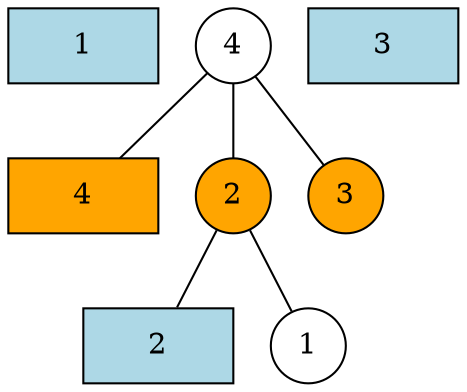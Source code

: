 graph g {
    //overlap=prism;
    //overlap_scaling=0.01;
    node[shape=rect width=1 style=filled fillcolor="lightblue"];
    ratio="compress"

    1[pos="1,0!" label="1"];
    2[pos="2,0!" label="2"];
    3[pos="3,0!" label="3"];
    4[pos="4,0!" label="4"  fillcolor="orange"];
    //5[pos="5,0!" label="5"];
    //6[pos="6,0!" label="6"];
    //7[pos="7,0!" label="7"];
    //8[pos="8,0!" label="8"];

    node[shape=circle width=0.5 style=filled fillcolor="white"];
    c1[pos="1,0.55!" label="1"];
    c2[pos="2,1.55!" label="2"  fillcolor="orange"];
    c3[pos="3,0.55!" label="3"  fillcolor="orange"];
    c4[pos="4,2.55!" label="4"];
    //c5[pos="5,0.55!" label="5"];
    //c6[pos="6,1.55!" label="6"];
    //c7[pos="7,0.55!" label="7"];
    //c8[pos="8,3.55!" label="8"];
    c2--c1;
    c2--2;
    c4--{c3,4,c2};
    //c6--{c5,6};
    //c8--{c6,c7,8};
}
